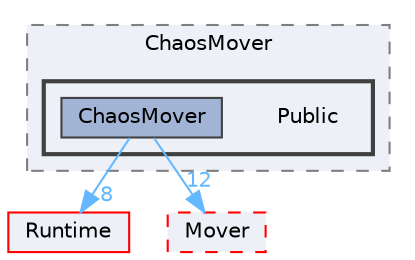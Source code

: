 digraph "Public"
{
 // INTERACTIVE_SVG=YES
 // LATEX_PDF_SIZE
  bgcolor="transparent";
  edge [fontname=Helvetica,fontsize=10,labelfontname=Helvetica,labelfontsize=10];
  node [fontname=Helvetica,fontsize=10,shape=box,height=0.2,width=0.4];
  compound=true
  subgraph clusterdir_433a641b31b26436361d197cdf2bdd8e {
    graph [ bgcolor="#edf0f7", pencolor="grey50", label="ChaosMover", fontname=Helvetica,fontsize=10 style="filled,dashed", URL="dir_433a641b31b26436361d197cdf2bdd8e.html",tooltip=""]
  subgraph clusterdir_76a487d87043981b19da3814a1864927 {
    graph [ bgcolor="#edf0f7", pencolor="grey25", label="", fontname=Helvetica,fontsize=10 style="filled,bold", URL="dir_76a487d87043981b19da3814a1864927.html",tooltip=""]
    dir_76a487d87043981b19da3814a1864927 [shape=plaintext, label="Public"];
  dir_7a61a696fa0c2fb45a6536bce267d3e4 [label="ChaosMover", fillcolor="#a2b4d6", color="grey25", style="filled", URL="dir_7a61a696fa0c2fb45a6536bce267d3e4.html",tooltip=""];
  }
  }
  dir_7536b172fbd480bfd146a1b1acd6856b [label="Runtime", fillcolor="#edf0f7", color="red", style="filled", URL="dir_7536b172fbd480bfd146a1b1acd6856b.html",tooltip=""];
  dir_ad2d72e98c0642feb58c16d069d62bdf [label="Mover", fillcolor="#edf0f7", color="red", style="filled,dashed", URL="dir_ad2d72e98c0642feb58c16d069d62bdf.html",tooltip=""];
  dir_7a61a696fa0c2fb45a6536bce267d3e4->dir_7536b172fbd480bfd146a1b1acd6856b [headlabel="8", labeldistance=1.5 headhref="dir_000158_000984.html" href="dir_000158_000984.html" color="steelblue1" fontcolor="steelblue1"];
  dir_7a61a696fa0c2fb45a6536bce267d3e4->dir_ad2d72e98c0642feb58c16d069d62bdf [headlabel="12", labeldistance=1.5 headhref="dir_000158_000669.html" href="dir_000158_000669.html" color="steelblue1" fontcolor="steelblue1"];
}
